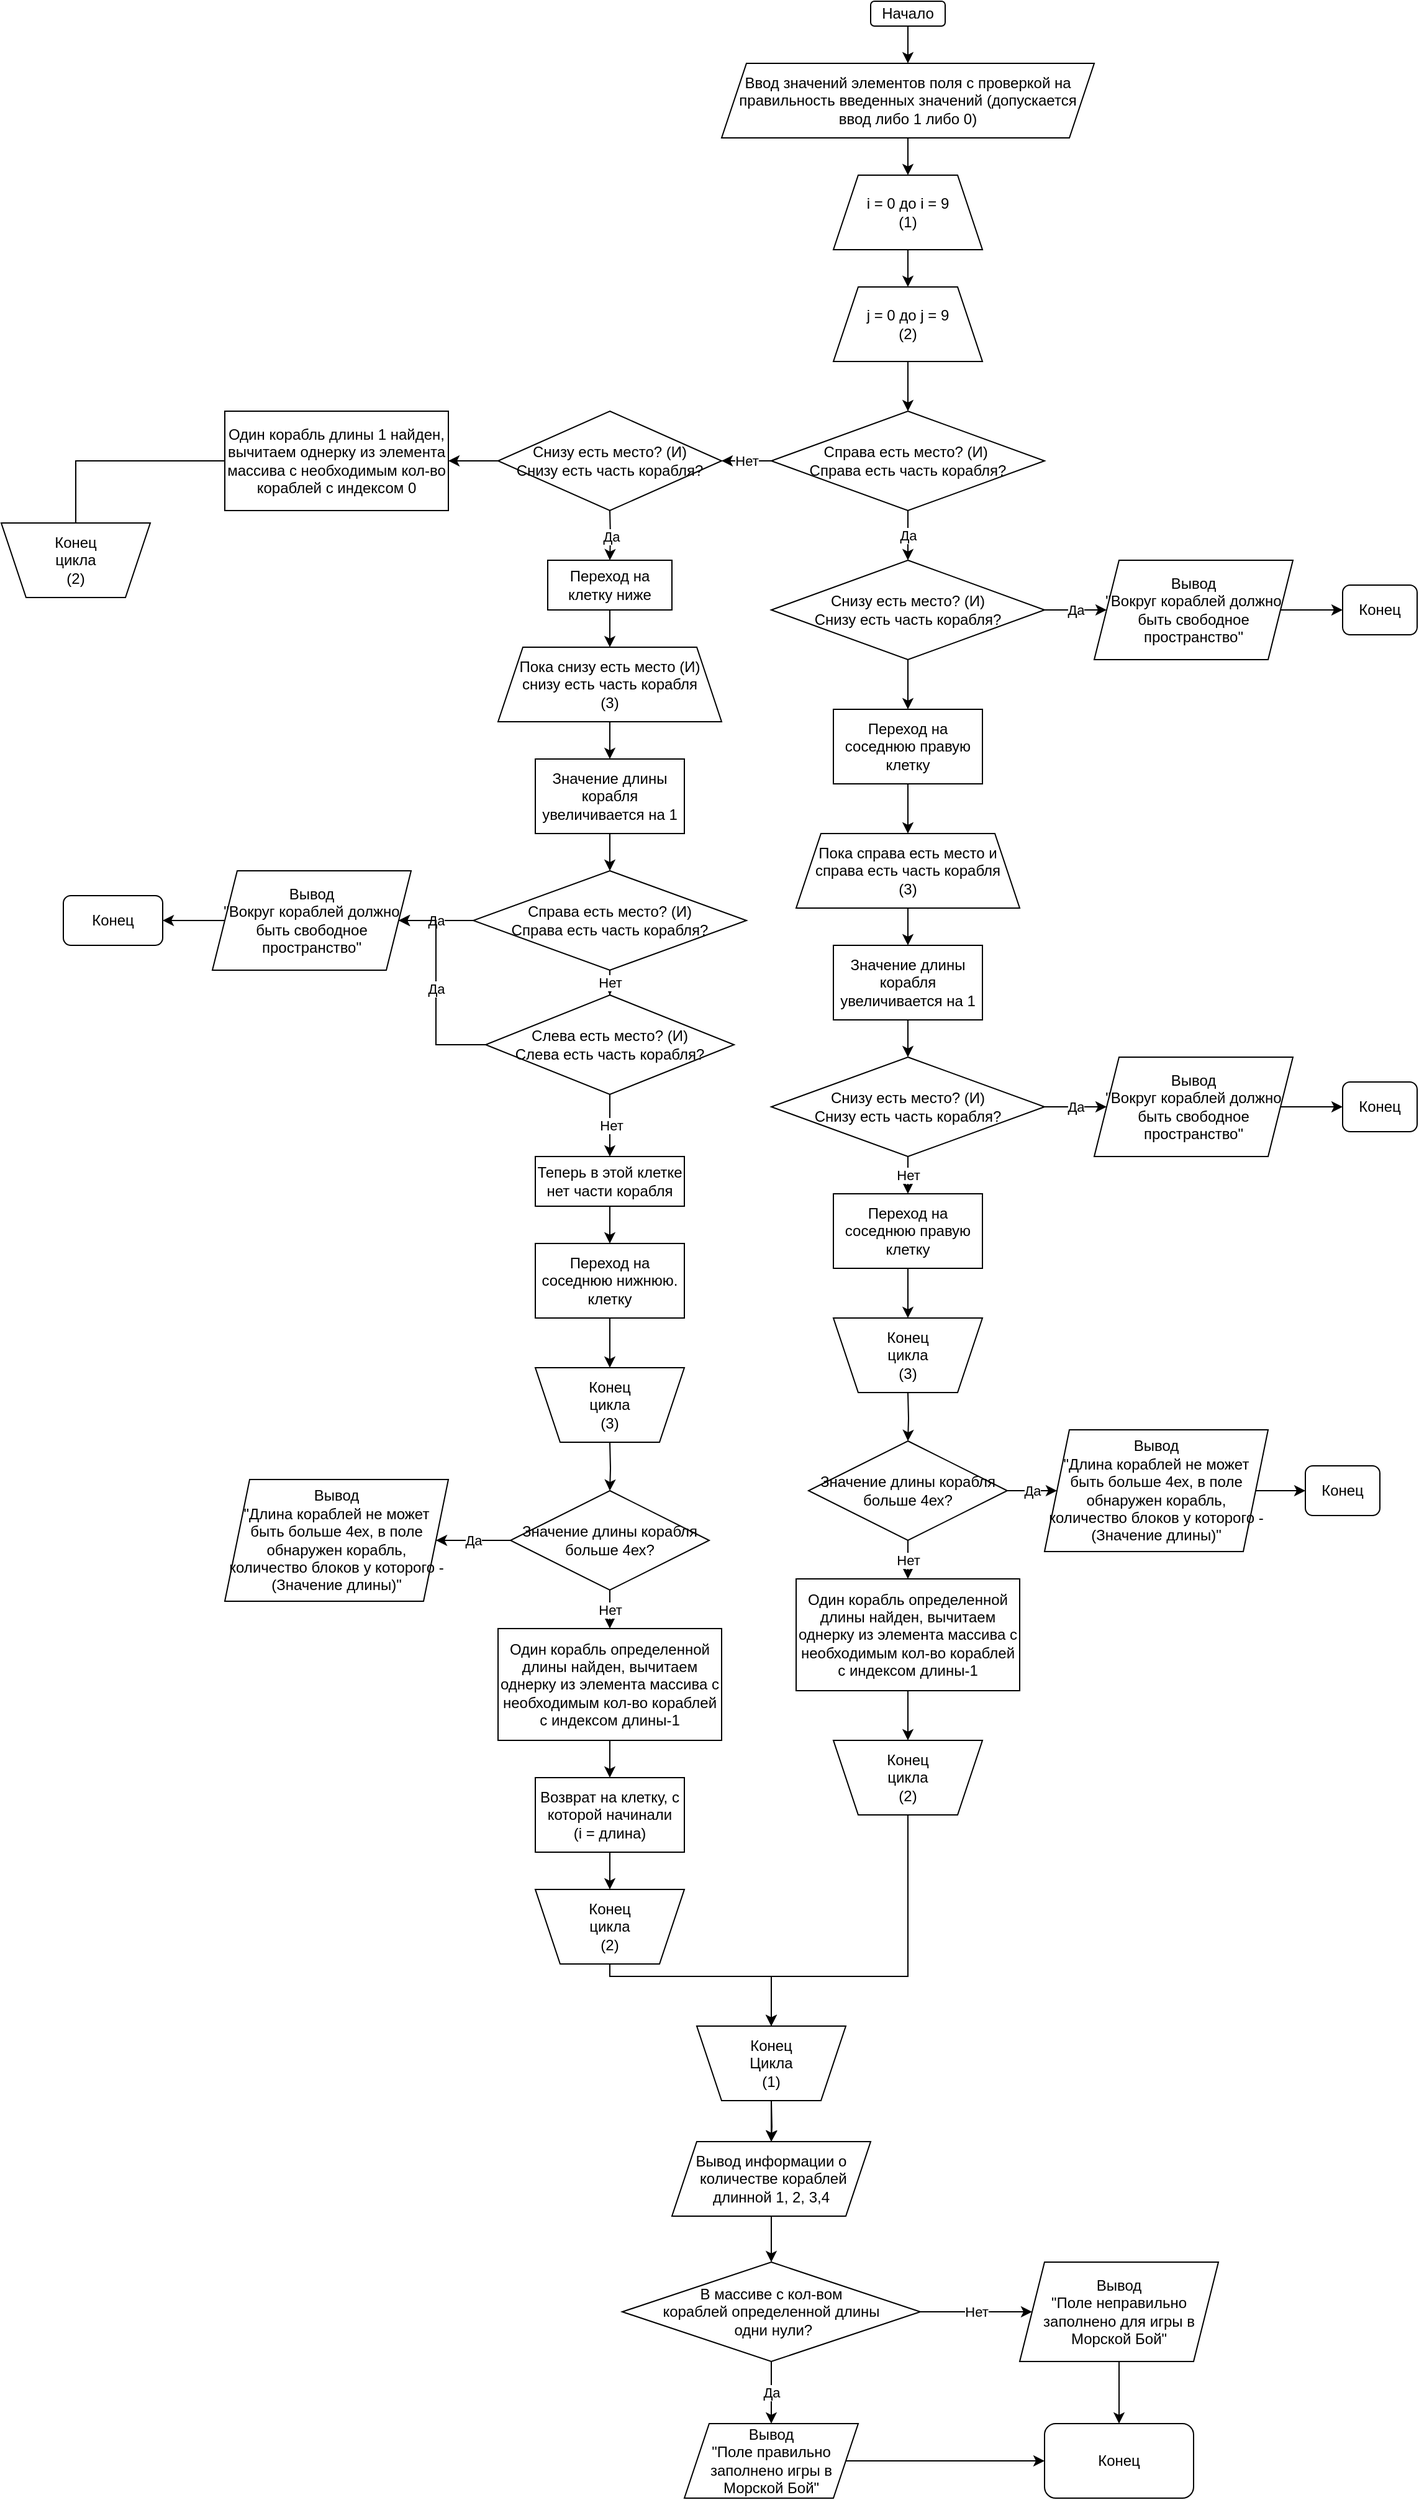 <mxfile version="14.2.4" type="device"><diagram id="C5RBs43oDa-KdzZeNtuy" name="Page-1"><mxGraphModel dx="1527" dy="735" grid="1" gridSize="10" guides="1" tooltips="1" connect="1" arrows="1" fold="1" page="1" pageScale="1" pageWidth="827" pageHeight="1169" math="0" shadow="0"><root><mxCell id="WIyWlLk6GJQsqaUBKTNV-0"/><mxCell id="WIyWlLk6GJQsqaUBKTNV-1" parent="WIyWlLk6GJQsqaUBKTNV-0"/><mxCell id="5OqLZflhJbFhtP1_Gfim-1" value="" style="edgeStyle=orthogonalEdgeStyle;rounded=0;orthogonalLoop=1;jettySize=auto;html=1;" edge="1" parent="WIyWlLk6GJQsqaUBKTNV-1" source="WIyWlLk6GJQsqaUBKTNV-3" target="5OqLZflhJbFhtP1_Gfim-0"><mxGeometry relative="1" as="geometry"/></mxCell><mxCell id="WIyWlLk6GJQsqaUBKTNV-3" value="Начало" style="rounded=1;whiteSpace=wrap;html=1;fontSize=12;glass=0;strokeWidth=1;shadow=0;" parent="WIyWlLk6GJQsqaUBKTNV-1" vertex="1"><mxGeometry x="190" y="30" width="60" height="20" as="geometry"/></mxCell><mxCell id="5OqLZflhJbFhtP1_Gfim-3" value="" style="edgeStyle=orthogonalEdgeStyle;rounded=0;orthogonalLoop=1;jettySize=auto;html=1;" edge="1" parent="WIyWlLk6GJQsqaUBKTNV-1" source="5OqLZflhJbFhtP1_Gfim-0" target="5OqLZflhJbFhtP1_Gfim-2"><mxGeometry relative="1" as="geometry"/></mxCell><mxCell id="5OqLZflhJbFhtP1_Gfim-0" value="Ввод значений элементов поля с проверкой на правильность введенных значений (допускается ввод либо 1 либо 0)" style="shape=parallelogram;perimeter=parallelogramPerimeter;whiteSpace=wrap;html=1;fixedSize=1;" vertex="1" parent="WIyWlLk6GJQsqaUBKTNV-1"><mxGeometry x="70" y="80" width="300" height="60" as="geometry"/></mxCell><mxCell id="5OqLZflhJbFhtP1_Gfim-5" value="" style="edgeStyle=orthogonalEdgeStyle;rounded=0;orthogonalLoop=1;jettySize=auto;html=1;" edge="1" parent="WIyWlLk6GJQsqaUBKTNV-1" source="5OqLZflhJbFhtP1_Gfim-2" target="5OqLZflhJbFhtP1_Gfim-4"><mxGeometry relative="1" as="geometry"/></mxCell><mxCell id="5OqLZflhJbFhtP1_Gfim-2" value="i = 0 до i = 9&lt;br&gt;(1)" style="shape=trapezoid;perimeter=trapezoidPerimeter;whiteSpace=wrap;html=1;fixedSize=1;" vertex="1" parent="WIyWlLk6GJQsqaUBKTNV-1"><mxGeometry x="160" y="170" width="120" height="60" as="geometry"/></mxCell><mxCell id="5OqLZflhJbFhtP1_Gfim-7" value="" style="edgeStyle=orthogonalEdgeStyle;rounded=0;orthogonalLoop=1;jettySize=auto;html=1;" edge="1" parent="WIyWlLk6GJQsqaUBKTNV-1" source="5OqLZflhJbFhtP1_Gfim-4" target="5OqLZflhJbFhtP1_Gfim-6"><mxGeometry relative="1" as="geometry"/></mxCell><mxCell id="5OqLZflhJbFhtP1_Gfim-4" value="j = 0 до j = 9&lt;br&gt;(2)" style="shape=trapezoid;perimeter=trapezoidPerimeter;whiteSpace=wrap;html=1;fixedSize=1;" vertex="1" parent="WIyWlLk6GJQsqaUBKTNV-1"><mxGeometry x="160" y="260" width="120" height="60" as="geometry"/></mxCell><mxCell id="5OqLZflhJbFhtP1_Gfim-9" value="Да" style="edgeStyle=orthogonalEdgeStyle;rounded=0;orthogonalLoop=1;jettySize=auto;html=1;" edge="1" parent="WIyWlLk6GJQsqaUBKTNV-1" source="5OqLZflhJbFhtP1_Gfim-6" target="5OqLZflhJbFhtP1_Gfim-8"><mxGeometry relative="1" as="geometry"/></mxCell><mxCell id="5OqLZflhJbFhtP1_Gfim-47" value="Нет" style="edgeStyle=orthogonalEdgeStyle;rounded=0;orthogonalLoop=1;jettySize=auto;html=1;" edge="1" parent="WIyWlLk6GJQsqaUBKTNV-1" source="5OqLZflhJbFhtP1_Gfim-6" target="5OqLZflhJbFhtP1_Gfim-46"><mxGeometry relative="1" as="geometry"/></mxCell><mxCell id="5OqLZflhJbFhtP1_Gfim-6" value="Справа есть место? (И)&amp;nbsp;&lt;br&gt;Справа есть часть корабля?" style="rhombus;whiteSpace=wrap;html=1;" vertex="1" parent="WIyWlLk6GJQsqaUBKTNV-1"><mxGeometry x="110" y="360" width="220" height="80" as="geometry"/></mxCell><mxCell id="5OqLZflhJbFhtP1_Gfim-12" value="Да" style="edgeStyle=orthogonalEdgeStyle;rounded=0;orthogonalLoop=1;jettySize=auto;html=1;" edge="1" parent="WIyWlLk6GJQsqaUBKTNV-1" source="5OqLZflhJbFhtP1_Gfim-8" target="5OqLZflhJbFhtP1_Gfim-10"><mxGeometry relative="1" as="geometry"/></mxCell><mxCell id="5OqLZflhJbFhtP1_Gfim-90" value="" style="edgeStyle=orthogonalEdgeStyle;rounded=0;orthogonalLoop=1;jettySize=auto;html=1;" edge="1" parent="WIyWlLk6GJQsqaUBKTNV-1" source="5OqLZflhJbFhtP1_Gfim-8" target="5OqLZflhJbFhtP1_Gfim-89"><mxGeometry relative="1" as="geometry"/></mxCell><mxCell id="5OqLZflhJbFhtP1_Gfim-8" value="Снизу есть место? (И)&lt;br&gt;Снизу есть часть корабля?" style="rhombus;whiteSpace=wrap;html=1;" vertex="1" parent="WIyWlLk6GJQsqaUBKTNV-1"><mxGeometry x="110" y="480" width="220" height="80" as="geometry"/></mxCell><mxCell id="5OqLZflhJbFhtP1_Gfim-14" value="" style="edgeStyle=orthogonalEdgeStyle;rounded=0;orthogonalLoop=1;jettySize=auto;html=1;" edge="1" parent="WIyWlLk6GJQsqaUBKTNV-1" source="5OqLZflhJbFhtP1_Gfim-10" target="5OqLZflhJbFhtP1_Gfim-13"><mxGeometry relative="1" as="geometry"/></mxCell><mxCell id="5OqLZflhJbFhtP1_Gfim-10" value="Вывод&lt;br&gt;&quot;Вокруг кораблей должно быть свободное пространство&quot;" style="shape=parallelogram;perimeter=parallelogramPerimeter;whiteSpace=wrap;html=1;fixedSize=1;" vertex="1" parent="WIyWlLk6GJQsqaUBKTNV-1"><mxGeometry x="370" y="480" width="160" height="80" as="geometry"/></mxCell><mxCell id="5OqLZflhJbFhtP1_Gfim-13" value="Конец" style="rounded=1;whiteSpace=wrap;html=1;" vertex="1" parent="WIyWlLk6GJQsqaUBKTNV-1"><mxGeometry x="570" y="500" width="60" height="40" as="geometry"/></mxCell><mxCell id="5OqLZflhJbFhtP1_Gfim-28" value="" style="edgeStyle=orthogonalEdgeStyle;rounded=0;orthogonalLoop=1;jettySize=auto;html=1;" edge="1" parent="WIyWlLk6GJQsqaUBKTNV-1" source="5OqLZflhJbFhtP1_Gfim-15" target="5OqLZflhJbFhtP1_Gfim-27"><mxGeometry relative="1" as="geometry"/></mxCell><mxCell id="5OqLZflhJbFhtP1_Gfim-15" value="Пока справа есть место и справа есть часть корабля&lt;br&gt;(3)" style="shape=trapezoid;perimeter=trapezoidPerimeter;whiteSpace=wrap;html=1;fixedSize=1;" vertex="1" parent="WIyWlLk6GJQsqaUBKTNV-1"><mxGeometry x="130" y="700" width="180" height="60" as="geometry"/></mxCell><mxCell id="5OqLZflhJbFhtP1_Gfim-21" value="Да" style="edgeStyle=orthogonalEdgeStyle;rounded=0;orthogonalLoop=1;jettySize=auto;html=1;" edge="1" parent="WIyWlLk6GJQsqaUBKTNV-1" source="5OqLZflhJbFhtP1_Gfim-22" target="5OqLZflhJbFhtP1_Gfim-24"><mxGeometry relative="1" as="geometry"/></mxCell><mxCell id="5OqLZflhJbFhtP1_Gfim-31" value="Нет" style="edgeStyle=orthogonalEdgeStyle;rounded=0;orthogonalLoop=1;jettySize=auto;html=1;" edge="1" parent="WIyWlLk6GJQsqaUBKTNV-1" source="5OqLZflhJbFhtP1_Gfim-22" target="5OqLZflhJbFhtP1_Gfim-30"><mxGeometry relative="1" as="geometry"/></mxCell><mxCell id="5OqLZflhJbFhtP1_Gfim-22" value="Снизу есть место? (И)&lt;br&gt;Снизу есть часть корабля?" style="rhombus;whiteSpace=wrap;html=1;" vertex="1" parent="WIyWlLk6GJQsqaUBKTNV-1"><mxGeometry x="110" y="880" width="220" height="80" as="geometry"/></mxCell><mxCell id="5OqLZflhJbFhtP1_Gfim-23" value="" style="edgeStyle=orthogonalEdgeStyle;rounded=0;orthogonalLoop=1;jettySize=auto;html=1;" edge="1" parent="WIyWlLk6GJQsqaUBKTNV-1" source="5OqLZflhJbFhtP1_Gfim-24" target="5OqLZflhJbFhtP1_Gfim-25"><mxGeometry relative="1" as="geometry"/></mxCell><mxCell id="5OqLZflhJbFhtP1_Gfim-24" value="Вывод&lt;br&gt;&quot;Вокруг кораблей должно быть свободное пространство&quot;" style="shape=parallelogram;perimeter=parallelogramPerimeter;whiteSpace=wrap;html=1;fixedSize=1;" vertex="1" parent="WIyWlLk6GJQsqaUBKTNV-1"><mxGeometry x="370" y="880" width="160" height="80" as="geometry"/></mxCell><mxCell id="5OqLZflhJbFhtP1_Gfim-25" value="Конец" style="rounded=1;whiteSpace=wrap;html=1;" vertex="1" parent="WIyWlLk6GJQsqaUBKTNV-1"><mxGeometry x="570" y="900" width="60" height="40" as="geometry"/></mxCell><mxCell id="5OqLZflhJbFhtP1_Gfim-29" value="" style="edgeStyle=orthogonalEdgeStyle;rounded=0;orthogonalLoop=1;jettySize=auto;html=1;" edge="1" parent="WIyWlLk6GJQsqaUBKTNV-1" source="5OqLZflhJbFhtP1_Gfim-27" target="5OqLZflhJbFhtP1_Gfim-22"><mxGeometry relative="1" as="geometry"/></mxCell><mxCell id="5OqLZflhJbFhtP1_Gfim-27" value="Значение длины корабля увеличивается на 1" style="rounded=0;whiteSpace=wrap;html=1;" vertex="1" parent="WIyWlLk6GJQsqaUBKTNV-1"><mxGeometry x="160" y="790" width="120" height="60" as="geometry"/></mxCell><mxCell id="5OqLZflhJbFhtP1_Gfim-34" value="" style="edgeStyle=orthogonalEdgeStyle;rounded=0;orthogonalLoop=1;jettySize=auto;html=1;entryX=0.5;entryY=1;entryDx=0;entryDy=0;" edge="1" parent="WIyWlLk6GJQsqaUBKTNV-1" source="5OqLZflhJbFhtP1_Gfim-30" target="5OqLZflhJbFhtP1_Gfim-32"><mxGeometry relative="1" as="geometry"/></mxCell><mxCell id="5OqLZflhJbFhtP1_Gfim-30" value="Переход на соседнюю правую клетку" style="rounded=0;whiteSpace=wrap;html=1;" vertex="1" parent="WIyWlLk6GJQsqaUBKTNV-1"><mxGeometry x="160" y="990" width="120" height="60" as="geometry"/></mxCell><mxCell id="5OqLZflhJbFhtP1_Gfim-32" value="" style="shape=trapezoid;perimeter=trapezoidPerimeter;whiteSpace=wrap;html=1;fixedSize=1;rotation=-180;" vertex="1" parent="WIyWlLk6GJQsqaUBKTNV-1"><mxGeometry x="160" y="1090" width="120" height="60" as="geometry"/></mxCell><mxCell id="5OqLZflhJbFhtP1_Gfim-36" value="" style="edgeStyle=orthogonalEdgeStyle;rounded=0;orthogonalLoop=1;jettySize=auto;html=1;" edge="1" parent="WIyWlLk6GJQsqaUBKTNV-1" target="5OqLZflhJbFhtP1_Gfim-35"><mxGeometry relative="1" as="geometry"><mxPoint x="220" y="1150" as="sourcePoint"/></mxGeometry></mxCell><mxCell id="5OqLZflhJbFhtP1_Gfim-33" value="Конец цикла (3)" style="text;html=1;strokeColor=none;fillColor=none;align=center;verticalAlign=middle;whiteSpace=wrap;rounded=0;" vertex="1" parent="WIyWlLk6GJQsqaUBKTNV-1"><mxGeometry x="200" y="1110" width="40" height="20" as="geometry"/></mxCell><mxCell id="5OqLZflhJbFhtP1_Gfim-42" value="Нет" style="edgeStyle=orthogonalEdgeStyle;rounded=0;orthogonalLoop=1;jettySize=auto;html=1;" edge="1" parent="WIyWlLk6GJQsqaUBKTNV-1" source="5OqLZflhJbFhtP1_Gfim-35" target="5OqLZflhJbFhtP1_Gfim-41"><mxGeometry relative="1" as="geometry"/></mxCell><mxCell id="5OqLZflhJbFhtP1_Gfim-35" value="Значение длины корабля больше 4ех?" style="rhombus;whiteSpace=wrap;html=1;" vertex="1" parent="WIyWlLk6GJQsqaUBKTNV-1"><mxGeometry x="140" y="1189" width="160" height="80" as="geometry"/></mxCell><mxCell id="5OqLZflhJbFhtP1_Gfim-37" value="Да" style="edgeStyle=orthogonalEdgeStyle;rounded=0;orthogonalLoop=1;jettySize=auto;html=1;" edge="1" parent="WIyWlLk6GJQsqaUBKTNV-1" target="5OqLZflhJbFhtP1_Gfim-39"><mxGeometry relative="1" as="geometry"><mxPoint x="300" y="1229" as="sourcePoint"/><Array as="points"><mxPoint x="320" y="1229"/><mxPoint x="320" y="1229"/></Array></mxGeometry></mxCell><mxCell id="5OqLZflhJbFhtP1_Gfim-38" value="" style="edgeStyle=orthogonalEdgeStyle;rounded=0;orthogonalLoop=1;jettySize=auto;html=1;" edge="1" parent="WIyWlLk6GJQsqaUBKTNV-1" source="5OqLZflhJbFhtP1_Gfim-39" target="5OqLZflhJbFhtP1_Gfim-40"><mxGeometry relative="1" as="geometry"><Array as="points"><mxPoint x="520" y="1229"/><mxPoint x="520" y="1229"/></Array></mxGeometry></mxCell><mxCell id="5OqLZflhJbFhtP1_Gfim-39" value="Вывод&lt;br&gt;&quot;Длина кораблей не может быть больше 4ех, в поле обнаружен корабль, количество блоков у которого - (Значение длины)&quot;" style="shape=parallelogram;perimeter=parallelogramPerimeter;whiteSpace=wrap;html=1;fixedSize=1;" vertex="1" parent="WIyWlLk6GJQsqaUBKTNV-1"><mxGeometry x="330" y="1180" width="180" height="98" as="geometry"/></mxCell><mxCell id="5OqLZflhJbFhtP1_Gfim-40" value="Конец" style="rounded=1;whiteSpace=wrap;html=1;" vertex="1" parent="WIyWlLk6GJQsqaUBKTNV-1"><mxGeometry x="540" y="1209" width="60" height="40" as="geometry"/></mxCell><mxCell id="5OqLZflhJbFhtP1_Gfim-45" value="" style="edgeStyle=orthogonalEdgeStyle;rounded=0;orthogonalLoop=1;jettySize=auto;html=1;entryX=0.5;entryY=1;entryDx=0;entryDy=0;" edge="1" parent="WIyWlLk6GJQsqaUBKTNV-1" source="5OqLZflhJbFhtP1_Gfim-41" target="5OqLZflhJbFhtP1_Gfim-43"><mxGeometry relative="1" as="geometry"/></mxCell><mxCell id="5OqLZflhJbFhtP1_Gfim-41" value="Один корабль определенной длины найден, вычитаем однерку из элемента массива с необходимым кол-во кораблей с индексом длины-1" style="rounded=0;whiteSpace=wrap;html=1;" vertex="1" parent="WIyWlLk6GJQsqaUBKTNV-1"><mxGeometry x="130" y="1300" width="180" height="90" as="geometry"/></mxCell><mxCell id="5OqLZflhJbFhtP1_Gfim-43" value="" style="shape=trapezoid;perimeter=trapezoidPerimeter;whiteSpace=wrap;html=1;fixedSize=1;rotation=-180;" vertex="1" parent="WIyWlLk6GJQsqaUBKTNV-1"><mxGeometry x="160" y="1430" width="120" height="60" as="geometry"/></mxCell><mxCell id="5OqLZflhJbFhtP1_Gfim-117" style="edgeStyle=orthogonalEdgeStyle;rounded=0;orthogonalLoop=1;jettySize=auto;html=1;" edge="1" parent="WIyWlLk6GJQsqaUBKTNV-1"><mxGeometry relative="1" as="geometry"><mxPoint x="110" y="1660" as="targetPoint"/><mxPoint x="220" y="1490" as="sourcePoint"/><Array as="points"><mxPoint x="220" y="1620"/><mxPoint x="110" y="1620"/></Array></mxGeometry></mxCell><mxCell id="5OqLZflhJbFhtP1_Gfim-44" value="Конец цикла&lt;br&gt;(2)" style="text;html=1;strokeColor=none;fillColor=none;align=center;verticalAlign=middle;whiteSpace=wrap;rounded=0;" vertex="1" parent="WIyWlLk6GJQsqaUBKTNV-1"><mxGeometry x="200" y="1450" width="40" height="20" as="geometry"/></mxCell><mxCell id="5OqLZflhJbFhtP1_Gfim-110" value="" style="edgeStyle=orthogonalEdgeStyle;rounded=0;orthogonalLoop=1;jettySize=auto;html=1;" edge="1" parent="WIyWlLk6GJQsqaUBKTNV-1" source="5OqLZflhJbFhtP1_Gfim-46" target="5OqLZflhJbFhtP1_Gfim-109"><mxGeometry relative="1" as="geometry"/></mxCell><mxCell id="5OqLZflhJbFhtP1_Gfim-46" value="Снизу есть место? (И)&lt;br&gt;Снизу есть часть корабля?" style="rhombus;whiteSpace=wrap;html=1;" vertex="1" parent="WIyWlLk6GJQsqaUBKTNV-1"><mxGeometry x="-110" y="360" width="180" height="80" as="geometry"/></mxCell><mxCell id="5OqLZflhJbFhtP1_Gfim-69" value="Да" style="edgeStyle=orthogonalEdgeStyle;rounded=0;orthogonalLoop=1;jettySize=auto;html=1;" edge="1" parent="WIyWlLk6GJQsqaUBKTNV-1"><mxGeometry relative="1" as="geometry"><mxPoint x="-20" y="440" as="sourcePoint"/><mxPoint x="-20" y="480" as="targetPoint"/></mxGeometry></mxCell><mxCell id="5OqLZflhJbFhtP1_Gfim-72" value="" style="edgeStyle=orthogonalEdgeStyle;rounded=0;orthogonalLoop=1;jettySize=auto;html=1;" edge="1" parent="WIyWlLk6GJQsqaUBKTNV-1" source="5OqLZflhJbFhtP1_Gfim-73" target="5OqLZflhJbFhtP1_Gfim-77"><mxGeometry relative="1" as="geometry"/></mxCell><mxCell id="5OqLZflhJbFhtP1_Gfim-73" value="Пока снизу есть место (И) снизу есть часть корабля&lt;br&gt;(3)" style="shape=trapezoid;perimeter=trapezoidPerimeter;whiteSpace=wrap;html=1;fixedSize=1;" vertex="1" parent="WIyWlLk6GJQsqaUBKTNV-1"><mxGeometry x="-110" y="550" width="180" height="60" as="geometry"/></mxCell><mxCell id="5OqLZflhJbFhtP1_Gfim-74" value="Нет" style="edgeStyle=orthogonalEdgeStyle;rounded=0;orthogonalLoop=1;jettySize=auto;html=1;exitX=0.5;exitY=1;exitDx=0;exitDy=0;" edge="1" parent="WIyWlLk6GJQsqaUBKTNV-1" source="5OqLZflhJbFhtP1_Gfim-94"><mxGeometry relative="1" as="geometry"><mxPoint x="-20" y="920" as="sourcePoint"/><mxPoint x="-20" y="960" as="targetPoint"/></mxGeometry></mxCell><mxCell id="5OqLZflhJbFhtP1_Gfim-95" value="Нет" style="edgeStyle=orthogonalEdgeStyle;rounded=0;orthogonalLoop=1;jettySize=auto;html=1;" edge="1" parent="WIyWlLk6GJQsqaUBKTNV-1" source="5OqLZflhJbFhtP1_Gfim-75" target="5OqLZflhJbFhtP1_Gfim-94"><mxGeometry relative="1" as="geometry"/></mxCell><mxCell id="5OqLZflhJbFhtP1_Gfim-98" value="Да" style="edgeStyle=orthogonalEdgeStyle;rounded=0;orthogonalLoop=1;jettySize=auto;html=1;entryX=1;entryY=0.5;entryDx=0;entryDy=0;" edge="1" parent="WIyWlLk6GJQsqaUBKTNV-1" source="5OqLZflhJbFhtP1_Gfim-75" target="5OqLZflhJbFhtP1_Gfim-96"><mxGeometry relative="1" as="geometry"/></mxCell><mxCell id="5OqLZflhJbFhtP1_Gfim-75" value="Справа есть место? (И)&lt;br&gt;Справа есть часть корабля?" style="rhombus;whiteSpace=wrap;html=1;" vertex="1" parent="WIyWlLk6GJQsqaUBKTNV-1"><mxGeometry x="-130" y="730" width="220" height="80" as="geometry"/></mxCell><mxCell id="5OqLZflhJbFhtP1_Gfim-76" value="" style="edgeStyle=orthogonalEdgeStyle;rounded=0;orthogonalLoop=1;jettySize=auto;html=1;" edge="1" parent="WIyWlLk6GJQsqaUBKTNV-1" source="5OqLZflhJbFhtP1_Gfim-77" target="5OqLZflhJbFhtP1_Gfim-75"><mxGeometry relative="1" as="geometry"/></mxCell><mxCell id="5OqLZflhJbFhtP1_Gfim-77" value="Значение длины корабля увеличивается на 1" style="rounded=0;whiteSpace=wrap;html=1;" vertex="1" parent="WIyWlLk6GJQsqaUBKTNV-1"><mxGeometry x="-80" y="640" width="120" height="60" as="geometry"/></mxCell><mxCell id="5OqLZflhJbFhtP1_Gfim-78" value="" style="edgeStyle=orthogonalEdgeStyle;rounded=0;orthogonalLoop=1;jettySize=auto;html=1;entryX=0.5;entryY=1;entryDx=0;entryDy=0;" edge="1" parent="WIyWlLk6GJQsqaUBKTNV-1" source="5OqLZflhJbFhtP1_Gfim-79" target="5OqLZflhJbFhtP1_Gfim-80"><mxGeometry relative="1" as="geometry"/></mxCell><mxCell id="5OqLZflhJbFhtP1_Gfim-79" value="Переход на соседнюю нижнюю. клетку" style="rounded=0;whiteSpace=wrap;html=1;" vertex="1" parent="WIyWlLk6GJQsqaUBKTNV-1"><mxGeometry x="-80" y="1030" width="120" height="60" as="geometry"/></mxCell><mxCell id="5OqLZflhJbFhtP1_Gfim-80" value="" style="shape=trapezoid;perimeter=trapezoidPerimeter;whiteSpace=wrap;html=1;fixedSize=1;rotation=-180;" vertex="1" parent="WIyWlLk6GJQsqaUBKTNV-1"><mxGeometry x="-80" y="1130" width="120" height="60" as="geometry"/></mxCell><mxCell id="5OqLZflhJbFhtP1_Gfim-81" value="" style="edgeStyle=orthogonalEdgeStyle;rounded=0;orthogonalLoop=1;jettySize=auto;html=1;" edge="1" parent="WIyWlLk6GJQsqaUBKTNV-1" target="5OqLZflhJbFhtP1_Gfim-84"><mxGeometry relative="1" as="geometry"><mxPoint x="-20" y="1190" as="sourcePoint"/></mxGeometry></mxCell><mxCell id="5OqLZflhJbFhtP1_Gfim-82" value="Конец цикла (3)" style="text;html=1;strokeColor=none;fillColor=none;align=center;verticalAlign=middle;whiteSpace=wrap;rounded=0;" vertex="1" parent="WIyWlLk6GJQsqaUBKTNV-1"><mxGeometry x="-40" y="1150" width="40" height="20" as="geometry"/></mxCell><mxCell id="5OqLZflhJbFhtP1_Gfim-83" value="Нет" style="edgeStyle=orthogonalEdgeStyle;rounded=0;orthogonalLoop=1;jettySize=auto;html=1;" edge="1" parent="WIyWlLk6GJQsqaUBKTNV-1" source="5OqLZflhJbFhtP1_Gfim-84" target="5OqLZflhJbFhtP1_Gfim-86"><mxGeometry relative="1" as="geometry"/></mxCell><mxCell id="5OqLZflhJbFhtP1_Gfim-104" value="Да" style="edgeStyle=orthogonalEdgeStyle;rounded=0;orthogonalLoop=1;jettySize=auto;html=1;" edge="1" parent="WIyWlLk6GJQsqaUBKTNV-1" source="5OqLZflhJbFhtP1_Gfim-84" target="5OqLZflhJbFhtP1_Gfim-103"><mxGeometry relative="1" as="geometry"/></mxCell><mxCell id="5OqLZflhJbFhtP1_Gfim-84" value="Значение длины корабля больше 4ех?" style="rhombus;whiteSpace=wrap;html=1;" vertex="1" parent="WIyWlLk6GJQsqaUBKTNV-1"><mxGeometry x="-100" y="1229" width="160" height="80" as="geometry"/></mxCell><mxCell id="5OqLZflhJbFhtP1_Gfim-107" value="" style="edgeStyle=orthogonalEdgeStyle;rounded=0;orthogonalLoop=1;jettySize=auto;html=1;" edge="1" parent="WIyWlLk6GJQsqaUBKTNV-1" source="5OqLZflhJbFhtP1_Gfim-86" target="5OqLZflhJbFhtP1_Gfim-106"><mxGeometry relative="1" as="geometry"/></mxCell><mxCell id="5OqLZflhJbFhtP1_Gfim-86" value="Один корабль определенной длины найден, вычитаем однерку из элемента массива с необходимым кол-во кораблей с индексом длины-1" style="rounded=0;whiteSpace=wrap;html=1;" vertex="1" parent="WIyWlLk6GJQsqaUBKTNV-1"><mxGeometry x="-110" y="1340" width="180" height="90" as="geometry"/></mxCell><mxCell id="5OqLZflhJbFhtP1_Gfim-116" style="edgeStyle=orthogonalEdgeStyle;rounded=0;orthogonalLoop=1;jettySize=auto;html=1;entryX=0.5;entryY=1;entryDx=0;entryDy=0;exitX=0.5;exitY=0;exitDx=0;exitDy=0;" edge="1" parent="WIyWlLk6GJQsqaUBKTNV-1" source="5OqLZflhJbFhtP1_Gfim-87" target="5OqLZflhJbFhtP1_Gfim-114"><mxGeometry relative="1" as="geometry"><Array as="points"><mxPoint x="-20" y="1620"/><mxPoint x="110" y="1620"/></Array></mxGeometry></mxCell><mxCell id="5OqLZflhJbFhtP1_Gfim-87" value="" style="shape=trapezoid;perimeter=trapezoidPerimeter;whiteSpace=wrap;html=1;fixedSize=1;rotation=-180;" vertex="1" parent="WIyWlLk6GJQsqaUBKTNV-1"><mxGeometry x="-80" y="1550" width="120" height="60" as="geometry"/></mxCell><mxCell id="5OqLZflhJbFhtP1_Gfim-88" value="Конец цикла&lt;br&gt;(2)" style="text;html=1;strokeColor=none;fillColor=none;align=center;verticalAlign=middle;whiteSpace=wrap;rounded=0;" vertex="1" parent="WIyWlLk6GJQsqaUBKTNV-1"><mxGeometry x="-40" y="1570" width="40" height="20" as="geometry"/></mxCell><mxCell id="5OqLZflhJbFhtP1_Gfim-91" value="" style="edgeStyle=orthogonalEdgeStyle;rounded=0;orthogonalLoop=1;jettySize=auto;html=1;" edge="1" parent="WIyWlLk6GJQsqaUBKTNV-1" source="5OqLZflhJbFhtP1_Gfim-89" target="5OqLZflhJbFhtP1_Gfim-15"><mxGeometry relative="1" as="geometry"/></mxCell><mxCell id="5OqLZflhJbFhtP1_Gfim-89" value="Переход на соседнюю правую клетку" style="rounded=0;whiteSpace=wrap;html=1;" vertex="1" parent="WIyWlLk6GJQsqaUBKTNV-1"><mxGeometry x="160" y="600" width="120" height="60" as="geometry"/></mxCell><mxCell id="5OqLZflhJbFhtP1_Gfim-93" value="" style="edgeStyle=orthogonalEdgeStyle;rounded=0;orthogonalLoop=1;jettySize=auto;html=1;" edge="1" parent="WIyWlLk6GJQsqaUBKTNV-1" source="5OqLZflhJbFhtP1_Gfim-92" target="5OqLZflhJbFhtP1_Gfim-73"><mxGeometry relative="1" as="geometry"/></mxCell><mxCell id="5OqLZflhJbFhtP1_Gfim-92" value="Переход на клетку ниже" style="rounded=0;whiteSpace=wrap;html=1;" vertex="1" parent="WIyWlLk6GJQsqaUBKTNV-1"><mxGeometry x="-70" y="480" width="100" height="40" as="geometry"/></mxCell><mxCell id="5OqLZflhJbFhtP1_Gfim-97" value="Да" style="edgeStyle=orthogonalEdgeStyle;rounded=0;orthogonalLoop=1;jettySize=auto;html=1;entryX=1;entryY=0.5;entryDx=0;entryDy=0;" edge="1" parent="WIyWlLk6GJQsqaUBKTNV-1" source="5OqLZflhJbFhtP1_Gfim-94" target="5OqLZflhJbFhtP1_Gfim-96"><mxGeometry relative="1" as="geometry"><Array as="points"><mxPoint x="-160" y="870"/><mxPoint x="-160" y="770"/></Array></mxGeometry></mxCell><mxCell id="5OqLZflhJbFhtP1_Gfim-94" value="Слева есть место? (И) &lt;br&gt;Слева есть часть корабля?" style="rhombus;whiteSpace=wrap;html=1;" vertex="1" parent="WIyWlLk6GJQsqaUBKTNV-1"><mxGeometry x="-120" y="830" width="200" height="80" as="geometry"/></mxCell><mxCell id="5OqLZflhJbFhtP1_Gfim-100" value="" style="edgeStyle=orthogonalEdgeStyle;rounded=0;orthogonalLoop=1;jettySize=auto;html=1;" edge="1" parent="WIyWlLk6GJQsqaUBKTNV-1" source="5OqLZflhJbFhtP1_Gfim-96" target="5OqLZflhJbFhtP1_Gfim-99"><mxGeometry relative="1" as="geometry"/></mxCell><mxCell id="5OqLZflhJbFhtP1_Gfim-96" value="Вывод&lt;br&gt;&quot;Вокруг кораблей должно быть свободное пространство&quot;" style="shape=parallelogram;perimeter=parallelogramPerimeter;whiteSpace=wrap;html=1;fixedSize=1;" vertex="1" parent="WIyWlLk6GJQsqaUBKTNV-1"><mxGeometry x="-340" y="730" width="160" height="80" as="geometry"/></mxCell><mxCell id="5OqLZflhJbFhtP1_Gfim-99" value="Конец" style="rounded=1;whiteSpace=wrap;html=1;" vertex="1" parent="WIyWlLk6GJQsqaUBKTNV-1"><mxGeometry x="-460" y="750" width="80" height="40" as="geometry"/></mxCell><mxCell id="5OqLZflhJbFhtP1_Gfim-102" value="" style="edgeStyle=orthogonalEdgeStyle;rounded=0;orthogonalLoop=1;jettySize=auto;html=1;" edge="1" parent="WIyWlLk6GJQsqaUBKTNV-1" source="5OqLZflhJbFhtP1_Gfim-101" target="5OqLZflhJbFhtP1_Gfim-79"><mxGeometry relative="1" as="geometry"/></mxCell><mxCell id="5OqLZflhJbFhtP1_Gfim-101" value="Теперь в этой клетке нет части корабля" style="rounded=0;whiteSpace=wrap;html=1;" vertex="1" parent="WIyWlLk6GJQsqaUBKTNV-1"><mxGeometry x="-80" y="960" width="120" height="40" as="geometry"/></mxCell><mxCell id="5OqLZflhJbFhtP1_Gfim-103" value="Вывод&lt;br&gt;&quot;Длина кораблей не может быть больше 4ех, в поле обнаружен корабль, количество блоков у которого - (Значение длины)&quot;" style="shape=parallelogram;perimeter=parallelogramPerimeter;whiteSpace=wrap;html=1;fixedSize=1;" vertex="1" parent="WIyWlLk6GJQsqaUBKTNV-1"><mxGeometry x="-330" y="1220" width="180" height="98" as="geometry"/></mxCell><mxCell id="5OqLZflhJbFhtP1_Gfim-108" value="" style="edgeStyle=orthogonalEdgeStyle;rounded=0;orthogonalLoop=1;jettySize=auto;html=1;" edge="1" parent="WIyWlLk6GJQsqaUBKTNV-1" source="5OqLZflhJbFhtP1_Gfim-106"><mxGeometry relative="1" as="geometry"><mxPoint x="-20" y="1550" as="targetPoint"/></mxGeometry></mxCell><mxCell id="5OqLZflhJbFhtP1_Gfim-106" value="Возврат на клетку, с которой начинали&lt;br&gt;(i = длина)" style="rounded=0;whiteSpace=wrap;html=1;" vertex="1" parent="WIyWlLk6GJQsqaUBKTNV-1"><mxGeometry x="-80" y="1460" width="120" height="60" as="geometry"/></mxCell><mxCell id="5OqLZflhJbFhtP1_Gfim-112" style="edgeStyle=orthogonalEdgeStyle;rounded=0;orthogonalLoop=1;jettySize=auto;html=1;entryX=0.5;entryY=1;entryDx=0;entryDy=0;" edge="1" parent="WIyWlLk6GJQsqaUBKTNV-1" source="5OqLZflhJbFhtP1_Gfim-109" target="5OqLZflhJbFhtP1_Gfim-111"><mxGeometry relative="1" as="geometry"/></mxCell><mxCell id="5OqLZflhJbFhtP1_Gfim-109" value="&lt;span&gt;Один корабль длины 1 найден, вычитаем однерку из элемента массива с необходимым кол-во кораблей с индексом 0&lt;/span&gt;" style="rounded=0;whiteSpace=wrap;html=1;" vertex="1" parent="WIyWlLk6GJQsqaUBKTNV-1"><mxGeometry x="-330" y="360" width="180" height="80" as="geometry"/></mxCell><mxCell id="5OqLZflhJbFhtP1_Gfim-111" value="" style="shape=trapezoid;perimeter=trapezoidPerimeter;whiteSpace=wrap;html=1;fixedSize=1;rotation=-180;" vertex="1" parent="WIyWlLk6GJQsqaUBKTNV-1"><mxGeometry x="-510" y="450" width="120" height="60" as="geometry"/></mxCell><mxCell id="5OqLZflhJbFhtP1_Gfim-113" value="Конец цикла&lt;br&gt;(2)" style="text;html=1;strokeColor=none;fillColor=none;align=center;verticalAlign=middle;whiteSpace=wrap;rounded=0;" vertex="1" parent="WIyWlLk6GJQsqaUBKTNV-1"><mxGeometry x="-470" y="470" width="40" height="20" as="geometry"/></mxCell><mxCell id="5OqLZflhJbFhtP1_Gfim-121" value="" style="edgeStyle=orthogonalEdgeStyle;rounded=0;orthogonalLoop=1;jettySize=auto;html=1;" edge="1" parent="WIyWlLk6GJQsqaUBKTNV-1" source="5OqLZflhJbFhtP1_Gfim-114" target="5OqLZflhJbFhtP1_Gfim-119"><mxGeometry relative="1" as="geometry"/></mxCell><mxCell id="5OqLZflhJbFhtP1_Gfim-114" value="" style="shape=trapezoid;perimeter=trapezoidPerimeter;whiteSpace=wrap;html=1;fixedSize=1;rotation=-180;" vertex="1" parent="WIyWlLk6GJQsqaUBKTNV-1"><mxGeometry x="50" y="1660" width="120" height="60" as="geometry"/></mxCell><mxCell id="5OqLZflhJbFhtP1_Gfim-120" value="" style="edgeStyle=orthogonalEdgeStyle;rounded=0;orthogonalLoop=1;jettySize=auto;html=1;" edge="1" parent="WIyWlLk6GJQsqaUBKTNV-1" target="5OqLZflhJbFhtP1_Gfim-119"><mxGeometry relative="1" as="geometry"><mxPoint x="110" y="1720" as="sourcePoint"/></mxGeometry></mxCell><mxCell id="5OqLZflhJbFhtP1_Gfim-115" value="Конец Цикла (1)" style="text;html=1;strokeColor=none;fillColor=none;align=center;verticalAlign=middle;whiteSpace=wrap;rounded=0;" vertex="1" parent="WIyWlLk6GJQsqaUBKTNV-1"><mxGeometry x="90" y="1680" width="40" height="20" as="geometry"/></mxCell><mxCell id="5OqLZflhJbFhtP1_Gfim-123" value="" style="edgeStyle=orthogonalEdgeStyle;rounded=0;orthogonalLoop=1;jettySize=auto;html=1;" edge="1" parent="WIyWlLk6GJQsqaUBKTNV-1" source="5OqLZflhJbFhtP1_Gfim-119" target="5OqLZflhJbFhtP1_Gfim-122"><mxGeometry relative="1" as="geometry"/></mxCell><mxCell id="5OqLZflhJbFhtP1_Gfim-119" value="Вывод информации о&lt;br&gt;&amp;nbsp;количестве кораблей &lt;br&gt;длинной 1, 2, 3,4" style="shape=parallelogram;perimeter=parallelogramPerimeter;whiteSpace=wrap;html=1;fixedSize=1;" vertex="1" parent="WIyWlLk6GJQsqaUBKTNV-1"><mxGeometry x="30" y="1753" width="160" height="60" as="geometry"/></mxCell><mxCell id="5OqLZflhJbFhtP1_Gfim-125" value="Да" style="edgeStyle=orthogonalEdgeStyle;rounded=0;orthogonalLoop=1;jettySize=auto;html=1;" edge="1" parent="WIyWlLk6GJQsqaUBKTNV-1" source="5OqLZflhJbFhtP1_Gfim-122" target="5OqLZflhJbFhtP1_Gfim-124"><mxGeometry relative="1" as="geometry"/></mxCell><mxCell id="5OqLZflhJbFhtP1_Gfim-122" value="В массиве с кол-вом &lt;br&gt;кораблей определенной длины&lt;br&gt;&amp;nbsp;одни нули?" style="rhombus;whiteSpace=wrap;html=1;" vertex="1" parent="WIyWlLk6GJQsqaUBKTNV-1"><mxGeometry x="-10" y="1850" width="240" height="80" as="geometry"/></mxCell><mxCell id="5OqLZflhJbFhtP1_Gfim-130" style="edgeStyle=orthogonalEdgeStyle;rounded=0;orthogonalLoop=1;jettySize=auto;html=1;entryX=0;entryY=0.5;entryDx=0;entryDy=0;" edge="1" parent="WIyWlLk6GJQsqaUBKTNV-1" source="5OqLZflhJbFhtP1_Gfim-124" target="5OqLZflhJbFhtP1_Gfim-128"><mxGeometry relative="1" as="geometry"/></mxCell><mxCell id="5OqLZflhJbFhtP1_Gfim-124" value="Вывод&lt;br&gt;&quot;Поле правильно заполнено игры в Морской Бой&quot;" style="shape=parallelogram;perimeter=parallelogramPerimeter;whiteSpace=wrap;html=1;fixedSize=1;" vertex="1" parent="WIyWlLk6GJQsqaUBKTNV-1"><mxGeometry x="40" y="1980" width="140" height="60" as="geometry"/></mxCell><mxCell id="5OqLZflhJbFhtP1_Gfim-129" value="" style="edgeStyle=orthogonalEdgeStyle;rounded=0;orthogonalLoop=1;jettySize=auto;html=1;" edge="1" parent="WIyWlLk6GJQsqaUBKTNV-1" source="5OqLZflhJbFhtP1_Gfim-126" target="5OqLZflhJbFhtP1_Gfim-128"><mxGeometry relative="1" as="geometry"/></mxCell><mxCell id="5OqLZflhJbFhtP1_Gfim-126" value="Вывод&lt;br&gt;&quot;Поле неправильно заполнено для игры в Морской Бой&quot;" style="shape=parallelogram;perimeter=parallelogramPerimeter;whiteSpace=wrap;html=1;fixedSize=1;" vertex="1" parent="WIyWlLk6GJQsqaUBKTNV-1"><mxGeometry x="310" y="1850" width="160" height="80" as="geometry"/></mxCell><mxCell id="5OqLZflhJbFhtP1_Gfim-127" value="Нет" style="edgeStyle=orthogonalEdgeStyle;rounded=0;orthogonalLoop=1;jettySize=auto;html=1;" edge="1" parent="WIyWlLk6GJQsqaUBKTNV-1" source="5OqLZflhJbFhtP1_Gfim-122" target="5OqLZflhJbFhtP1_Gfim-126"><mxGeometry relative="1" as="geometry"/></mxCell><mxCell id="5OqLZflhJbFhtP1_Gfim-128" value="Конец" style="rounded=1;whiteSpace=wrap;html=1;" vertex="1" parent="WIyWlLk6GJQsqaUBKTNV-1"><mxGeometry x="330" y="1980" width="120" height="60" as="geometry"/></mxCell></root></mxGraphModel></diagram></mxfile>